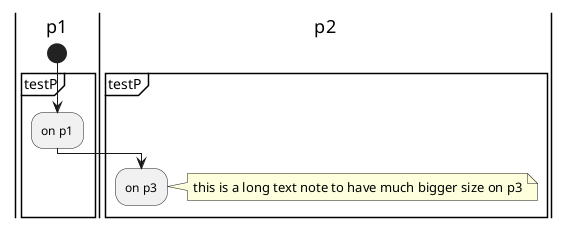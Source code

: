 {
  "sha1": "r96pbcsfv9uz4skilgy1vowr6kehvqb",
  "insertion": {
    "when": "2024-06-04T17:28:43.475Z",
    "url": "http://forum.plantuml.net/7859/partition-are-compacted-distributed-over-multiple-swinlane",
    "user": "plantuml@gmail.com"
  }
}
@startuml
|p1|
start
partition testP {
:on p1;
|p2|
:on p3;
note right
this is a long text note to have much bigger size on p3
end note 
}
@enduml
